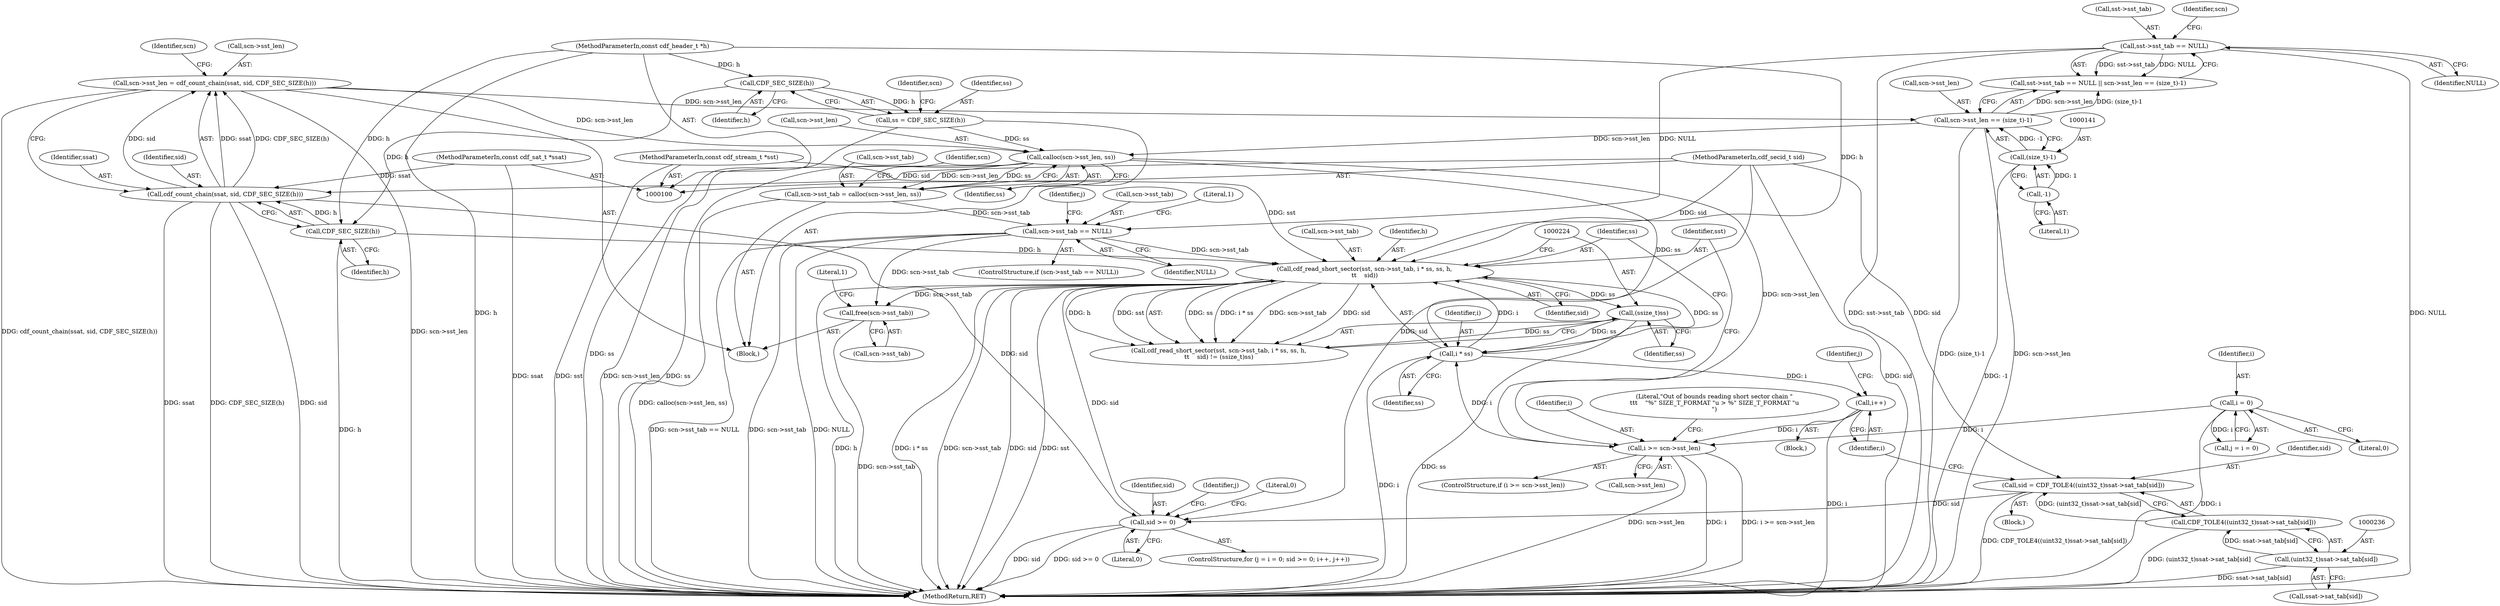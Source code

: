 digraph "1_file_1aec04dbf8a24b8a6ba64c4f74efa0628e36db0b_1@API" {
"1000245" [label="(Call,free(scn->sst_tab))"];
"1000212" [label="(Call,cdf_read_short_sector(sst, scn->sst_tab, i * ss, ss, h,\n\t\t    sid))"];
"1000103" [label="(MethodParameterIn,const cdf_stream_t *sst)"];
"1000157" [label="(Call,scn->sst_tab == NULL)"];
"1000147" [label="(Call,scn->sst_tab = calloc(scn->sst_len, ss))"];
"1000151" [label="(Call,calloc(scn->sst_len, ss))"];
"1000115" [label="(Call,scn->sst_len = cdf_count_chain(ssat, sid, CDF_SEC_SIZE(h)))"];
"1000119" [label="(Call,cdf_count_chain(ssat, sid, CDF_SEC_SIZE(h)))"];
"1000102" [label="(MethodParameterIn,const cdf_sat_t *ssat)"];
"1000104" [label="(MethodParameterIn,cdf_secid_t sid)"];
"1000122" [label="(Call,CDF_SEC_SIZE(h))"];
"1000111" [label="(Call,CDF_SEC_SIZE(h))"];
"1000101" [label="(MethodParameterIn,const cdf_header_t *h)"];
"1000136" [label="(Call,scn->sst_len == (size_t)-1)"];
"1000140" [label="(Call,(size_t)-1)"];
"1000142" [label="(Call,-1)"];
"1000109" [label="(Call,ss = CDF_SEC_SIZE(h))"];
"1000131" [label="(Call,sst->sst_tab == NULL)"];
"1000217" [label="(Call,i * ss)"];
"1000192" [label="(Call,i >= scn->sst_len)"];
"1000168" [label="(Call,i = 0)"];
"1000175" [label="(Call,i++)"];
"1000223" [label="(Call,(ssize_t)ss)"];
"1000171" [label="(Call,sid >= 0)"];
"1000232" [label="(Call,sid = CDF_TOLE4((uint32_t)ssat->sat_tab[sid]))"];
"1000234" [label="(Call,CDF_TOLE4((uint32_t)ssat->sat_tab[sid]))"];
"1000235" [label="(Call,(uint32_t)ssat->sat_tab[sid])"];
"1000246" [label="(Call,scn->sst_tab)"];
"1000175" [label="(Call,i++)"];
"1000142" [label="(Call,-1)"];
"1000140" [label="(Call,(size_t)-1)"];
"1000103" [label="(MethodParameterIn,const cdf_stream_t *sst)"];
"1000235" [label="(Call,(uint32_t)ssat->sat_tab[sid])"];
"1000123" [label="(Identifier,h)"];
"1000155" [label="(Identifier,ss)"];
"1000251" [label="(Literal,1)"];
"1000192" [label="(Call,i >= scn->sst_len)"];
"1000111" [label="(Call,CDF_SEC_SIZE(h))"];
"1000169" [label="(Identifier,i)"];
"1000112" [label="(Identifier,h)"];
"1000104" [label="(MethodParameterIn,cdf_secid_t sid)"];
"1000193" [label="(Identifier,i)"];
"1000212" [label="(Call,cdf_read_short_sector(sst, scn->sst_tab, i * ss, ss, h,\n\t\t    sid))"];
"1000217" [label="(Call,i * ss)"];
"1000166" [label="(Call,j = i = 0)"];
"1000121" [label="(Identifier,sid)"];
"1000213" [label="(Identifier,sst)"];
"1000194" [label="(Call,scn->sst_len)"];
"1000182" [label="(Identifier,j)"];
"1000101" [label="(MethodParameterIn,const cdf_header_t *h)"];
"1000156" [label="(ControlStructure,if (scn->sst_tab == NULL))"];
"1000135" [label="(Identifier,NULL)"];
"1000176" [label="(Identifier,i)"];
"1000233" [label="(Identifier,sid)"];
"1000219" [label="(Identifier,ss)"];
"1000147" [label="(Call,scn->sst_tab = calloc(scn->sst_len, ss))"];
"1000232" [label="(Call,sid = CDF_TOLE4((uint32_t)ssat->sat_tab[sid]))"];
"1000222" [label="(Identifier,sid)"];
"1000252" [label="(MethodReturn,RET)"];
"1000220" [label="(Identifier,ss)"];
"1000152" [label="(Call,scn->sst_len)"];
"1000126" [label="(Identifier,scn)"];
"1000132" [label="(Call,sst->sst_tab)"];
"1000158" [label="(Call,scn->sst_tab)"];
"1000116" [label="(Call,scn->sst_len)"];
"1000214" [label="(Call,scn->sst_tab)"];
"1000137" [label="(Call,scn->sst_len)"];
"1000234" [label="(Call,CDF_TOLE4((uint32_t)ssat->sat_tab[sid]))"];
"1000191" [label="(ControlStructure,if (i >= scn->sst_len))"];
"1000171" [label="(Call,sid >= 0)"];
"1000143" [label="(Literal,1)"];
"1000117" [label="(Identifier,scn)"];
"1000119" [label="(Call,cdf_count_chain(ssat, sid, CDF_SEC_SIZE(h)))"];
"1000138" [label="(Identifier,scn)"];
"1000237" [label="(Call,ssat->sat_tab[sid])"];
"1000110" [label="(Identifier,ss)"];
"1000173" [label="(Literal,0)"];
"1000170" [label="(Literal,0)"];
"1000223" [label="(Call,(ssize_t)ss)"];
"1000151" [label="(Call,calloc(scn->sst_len, ss))"];
"1000164" [label="(Literal,1)"];
"1000165" [label="(ControlStructure,for (j = i = 0; sid >= 0; i++, j++))"];
"1000107" [label="(Block,)"];
"1000211" [label="(Call,cdf_read_short_sector(sst, scn->sst_tab, i * ss, ss, h,\n\t\t    sid) != (ssize_t)ss)"];
"1000122" [label="(Call,CDF_SEC_SIZE(h))"];
"1000102" [label="(MethodParameterIn,const cdf_sat_t *ssat)"];
"1000225" [label="(Identifier,ss)"];
"1000167" [label="(Identifier,j)"];
"1000148" [label="(Call,scn->sst_tab)"];
"1000243" [label="(Literal,0)"];
"1000109" [label="(Call,ss = CDF_SEC_SIZE(h))"];
"1000157" [label="(Call,scn->sst_tab == NULL)"];
"1000200" [label="(Literal,\"Out of bounds reading short sector chain \"\n\t\t\t    \"%\" SIZE_T_FORMAT \"u > %\" SIZE_T_FORMAT \"u\n\")"];
"1000168" [label="(Call,i = 0)"];
"1000115" [label="(Call,scn->sst_len = cdf_count_chain(ssat, sid, CDF_SEC_SIZE(h)))"];
"1000136" [label="(Call,scn->sst_len == (size_t)-1)"];
"1000161" [label="(Identifier,NULL)"];
"1000174" [label="(Block,)"];
"1000131" [label="(Call,sst->sst_tab == NULL)"];
"1000221" [label="(Identifier,h)"];
"1000178" [label="(Identifier,j)"];
"1000120" [label="(Identifier,ssat)"];
"1000130" [label="(Call,sst->sst_tab == NULL || scn->sst_len == (size_t)-1)"];
"1000159" [label="(Identifier,scn)"];
"1000245" [label="(Call,free(scn->sst_tab))"];
"1000218" [label="(Identifier,i)"];
"1000179" [label="(Block,)"];
"1000172" [label="(Identifier,sid)"];
"1000245" -> "1000107"  [label="AST: "];
"1000245" -> "1000246"  [label="CFG: "];
"1000246" -> "1000245"  [label="AST: "];
"1000251" -> "1000245"  [label="CFG: "];
"1000245" -> "1000252"  [label="DDG: scn->sst_tab"];
"1000212" -> "1000245"  [label="DDG: scn->sst_tab"];
"1000157" -> "1000245"  [label="DDG: scn->sst_tab"];
"1000212" -> "1000211"  [label="AST: "];
"1000212" -> "1000222"  [label="CFG: "];
"1000213" -> "1000212"  [label="AST: "];
"1000214" -> "1000212"  [label="AST: "];
"1000217" -> "1000212"  [label="AST: "];
"1000220" -> "1000212"  [label="AST: "];
"1000221" -> "1000212"  [label="AST: "];
"1000222" -> "1000212"  [label="AST: "];
"1000224" -> "1000212"  [label="CFG: "];
"1000212" -> "1000252"  [label="DDG: h"];
"1000212" -> "1000252"  [label="DDG: i * ss"];
"1000212" -> "1000252"  [label="DDG: scn->sst_tab"];
"1000212" -> "1000252"  [label="DDG: sid"];
"1000212" -> "1000252"  [label="DDG: sst"];
"1000212" -> "1000211"  [label="DDG: i * ss"];
"1000212" -> "1000211"  [label="DDG: scn->sst_tab"];
"1000212" -> "1000211"  [label="DDG: h"];
"1000212" -> "1000211"  [label="DDG: sst"];
"1000212" -> "1000211"  [label="DDG: ss"];
"1000212" -> "1000211"  [label="DDG: sid"];
"1000103" -> "1000212"  [label="DDG: sst"];
"1000157" -> "1000212"  [label="DDG: scn->sst_tab"];
"1000217" -> "1000212"  [label="DDG: i"];
"1000217" -> "1000212"  [label="DDG: ss"];
"1000122" -> "1000212"  [label="DDG: h"];
"1000101" -> "1000212"  [label="DDG: h"];
"1000171" -> "1000212"  [label="DDG: sid"];
"1000104" -> "1000212"  [label="DDG: sid"];
"1000212" -> "1000223"  [label="DDG: ss"];
"1000103" -> "1000100"  [label="AST: "];
"1000103" -> "1000252"  [label="DDG: sst"];
"1000157" -> "1000156"  [label="AST: "];
"1000157" -> "1000161"  [label="CFG: "];
"1000158" -> "1000157"  [label="AST: "];
"1000161" -> "1000157"  [label="AST: "];
"1000164" -> "1000157"  [label="CFG: "];
"1000167" -> "1000157"  [label="CFG: "];
"1000157" -> "1000252"  [label="DDG: scn->sst_tab == NULL"];
"1000157" -> "1000252"  [label="DDG: scn->sst_tab"];
"1000157" -> "1000252"  [label="DDG: NULL"];
"1000147" -> "1000157"  [label="DDG: scn->sst_tab"];
"1000131" -> "1000157"  [label="DDG: NULL"];
"1000147" -> "1000107"  [label="AST: "];
"1000147" -> "1000151"  [label="CFG: "];
"1000148" -> "1000147"  [label="AST: "];
"1000151" -> "1000147"  [label="AST: "];
"1000159" -> "1000147"  [label="CFG: "];
"1000147" -> "1000252"  [label="DDG: calloc(scn->sst_len, ss)"];
"1000151" -> "1000147"  [label="DDG: scn->sst_len"];
"1000151" -> "1000147"  [label="DDG: ss"];
"1000151" -> "1000155"  [label="CFG: "];
"1000152" -> "1000151"  [label="AST: "];
"1000155" -> "1000151"  [label="AST: "];
"1000151" -> "1000252"  [label="DDG: scn->sst_len"];
"1000151" -> "1000252"  [label="DDG: ss"];
"1000115" -> "1000151"  [label="DDG: scn->sst_len"];
"1000136" -> "1000151"  [label="DDG: scn->sst_len"];
"1000109" -> "1000151"  [label="DDG: ss"];
"1000151" -> "1000192"  [label="DDG: scn->sst_len"];
"1000151" -> "1000217"  [label="DDG: ss"];
"1000115" -> "1000107"  [label="AST: "];
"1000115" -> "1000119"  [label="CFG: "];
"1000116" -> "1000115"  [label="AST: "];
"1000119" -> "1000115"  [label="AST: "];
"1000126" -> "1000115"  [label="CFG: "];
"1000115" -> "1000252"  [label="DDG: cdf_count_chain(ssat, sid, CDF_SEC_SIZE(h))"];
"1000115" -> "1000252"  [label="DDG: scn->sst_len"];
"1000119" -> "1000115"  [label="DDG: ssat"];
"1000119" -> "1000115"  [label="DDG: sid"];
"1000119" -> "1000115"  [label="DDG: CDF_SEC_SIZE(h)"];
"1000115" -> "1000136"  [label="DDG: scn->sst_len"];
"1000119" -> "1000122"  [label="CFG: "];
"1000120" -> "1000119"  [label="AST: "];
"1000121" -> "1000119"  [label="AST: "];
"1000122" -> "1000119"  [label="AST: "];
"1000119" -> "1000252"  [label="DDG: sid"];
"1000119" -> "1000252"  [label="DDG: ssat"];
"1000119" -> "1000252"  [label="DDG: CDF_SEC_SIZE(h)"];
"1000102" -> "1000119"  [label="DDG: ssat"];
"1000104" -> "1000119"  [label="DDG: sid"];
"1000122" -> "1000119"  [label="DDG: h"];
"1000119" -> "1000171"  [label="DDG: sid"];
"1000102" -> "1000100"  [label="AST: "];
"1000102" -> "1000252"  [label="DDG: ssat"];
"1000104" -> "1000100"  [label="AST: "];
"1000104" -> "1000252"  [label="DDG: sid"];
"1000104" -> "1000171"  [label="DDG: sid"];
"1000104" -> "1000232"  [label="DDG: sid"];
"1000122" -> "1000123"  [label="CFG: "];
"1000123" -> "1000122"  [label="AST: "];
"1000122" -> "1000252"  [label="DDG: h"];
"1000111" -> "1000122"  [label="DDG: h"];
"1000101" -> "1000122"  [label="DDG: h"];
"1000111" -> "1000109"  [label="AST: "];
"1000111" -> "1000112"  [label="CFG: "];
"1000112" -> "1000111"  [label="AST: "];
"1000109" -> "1000111"  [label="CFG: "];
"1000111" -> "1000109"  [label="DDG: h"];
"1000101" -> "1000111"  [label="DDG: h"];
"1000101" -> "1000100"  [label="AST: "];
"1000101" -> "1000252"  [label="DDG: h"];
"1000136" -> "1000130"  [label="AST: "];
"1000136" -> "1000140"  [label="CFG: "];
"1000137" -> "1000136"  [label="AST: "];
"1000140" -> "1000136"  [label="AST: "];
"1000130" -> "1000136"  [label="CFG: "];
"1000136" -> "1000252"  [label="DDG: (size_t)-1"];
"1000136" -> "1000252"  [label="DDG: scn->sst_len"];
"1000136" -> "1000130"  [label="DDG: scn->sst_len"];
"1000136" -> "1000130"  [label="DDG: (size_t)-1"];
"1000140" -> "1000136"  [label="DDG: -1"];
"1000140" -> "1000142"  [label="CFG: "];
"1000141" -> "1000140"  [label="AST: "];
"1000142" -> "1000140"  [label="AST: "];
"1000140" -> "1000252"  [label="DDG: -1"];
"1000142" -> "1000140"  [label="DDG: 1"];
"1000142" -> "1000143"  [label="CFG: "];
"1000143" -> "1000142"  [label="AST: "];
"1000109" -> "1000107"  [label="AST: "];
"1000110" -> "1000109"  [label="AST: "];
"1000117" -> "1000109"  [label="CFG: "];
"1000109" -> "1000252"  [label="DDG: ss"];
"1000131" -> "1000130"  [label="AST: "];
"1000131" -> "1000135"  [label="CFG: "];
"1000132" -> "1000131"  [label="AST: "];
"1000135" -> "1000131"  [label="AST: "];
"1000138" -> "1000131"  [label="CFG: "];
"1000130" -> "1000131"  [label="CFG: "];
"1000131" -> "1000252"  [label="DDG: sst->sst_tab"];
"1000131" -> "1000252"  [label="DDG: NULL"];
"1000131" -> "1000130"  [label="DDG: sst->sst_tab"];
"1000131" -> "1000130"  [label="DDG: NULL"];
"1000217" -> "1000219"  [label="CFG: "];
"1000218" -> "1000217"  [label="AST: "];
"1000219" -> "1000217"  [label="AST: "];
"1000220" -> "1000217"  [label="CFG: "];
"1000217" -> "1000252"  [label="DDG: i"];
"1000217" -> "1000175"  [label="DDG: i"];
"1000192" -> "1000217"  [label="DDG: i"];
"1000223" -> "1000217"  [label="DDG: ss"];
"1000192" -> "1000191"  [label="AST: "];
"1000192" -> "1000194"  [label="CFG: "];
"1000193" -> "1000192"  [label="AST: "];
"1000194" -> "1000192"  [label="AST: "];
"1000200" -> "1000192"  [label="CFG: "];
"1000213" -> "1000192"  [label="CFG: "];
"1000192" -> "1000252"  [label="DDG: scn->sst_len"];
"1000192" -> "1000252"  [label="DDG: i"];
"1000192" -> "1000252"  [label="DDG: i >= scn->sst_len"];
"1000168" -> "1000192"  [label="DDG: i"];
"1000175" -> "1000192"  [label="DDG: i"];
"1000168" -> "1000166"  [label="AST: "];
"1000168" -> "1000170"  [label="CFG: "];
"1000169" -> "1000168"  [label="AST: "];
"1000170" -> "1000168"  [label="AST: "];
"1000166" -> "1000168"  [label="CFG: "];
"1000168" -> "1000252"  [label="DDG: i"];
"1000168" -> "1000166"  [label="DDG: i"];
"1000175" -> "1000174"  [label="AST: "];
"1000175" -> "1000176"  [label="CFG: "];
"1000176" -> "1000175"  [label="AST: "];
"1000178" -> "1000175"  [label="CFG: "];
"1000175" -> "1000252"  [label="DDG: i"];
"1000223" -> "1000211"  [label="AST: "];
"1000223" -> "1000225"  [label="CFG: "];
"1000224" -> "1000223"  [label="AST: "];
"1000225" -> "1000223"  [label="AST: "];
"1000211" -> "1000223"  [label="CFG: "];
"1000223" -> "1000252"  [label="DDG: ss"];
"1000223" -> "1000211"  [label="DDG: ss"];
"1000171" -> "1000165"  [label="AST: "];
"1000171" -> "1000173"  [label="CFG: "];
"1000172" -> "1000171"  [label="AST: "];
"1000173" -> "1000171"  [label="AST: "];
"1000182" -> "1000171"  [label="CFG: "];
"1000243" -> "1000171"  [label="CFG: "];
"1000171" -> "1000252"  [label="DDG: sid"];
"1000171" -> "1000252"  [label="DDG: sid >= 0"];
"1000232" -> "1000171"  [label="DDG: sid"];
"1000232" -> "1000179"  [label="AST: "];
"1000232" -> "1000234"  [label="CFG: "];
"1000233" -> "1000232"  [label="AST: "];
"1000234" -> "1000232"  [label="AST: "];
"1000176" -> "1000232"  [label="CFG: "];
"1000232" -> "1000252"  [label="DDG: CDF_TOLE4((uint32_t)ssat->sat_tab[sid])"];
"1000234" -> "1000232"  [label="DDG: (uint32_t)ssat->sat_tab[sid]"];
"1000234" -> "1000235"  [label="CFG: "];
"1000235" -> "1000234"  [label="AST: "];
"1000234" -> "1000252"  [label="DDG: (uint32_t)ssat->sat_tab[sid]"];
"1000235" -> "1000234"  [label="DDG: ssat->sat_tab[sid]"];
"1000235" -> "1000237"  [label="CFG: "];
"1000236" -> "1000235"  [label="AST: "];
"1000237" -> "1000235"  [label="AST: "];
"1000235" -> "1000252"  [label="DDG: ssat->sat_tab[sid]"];
}
